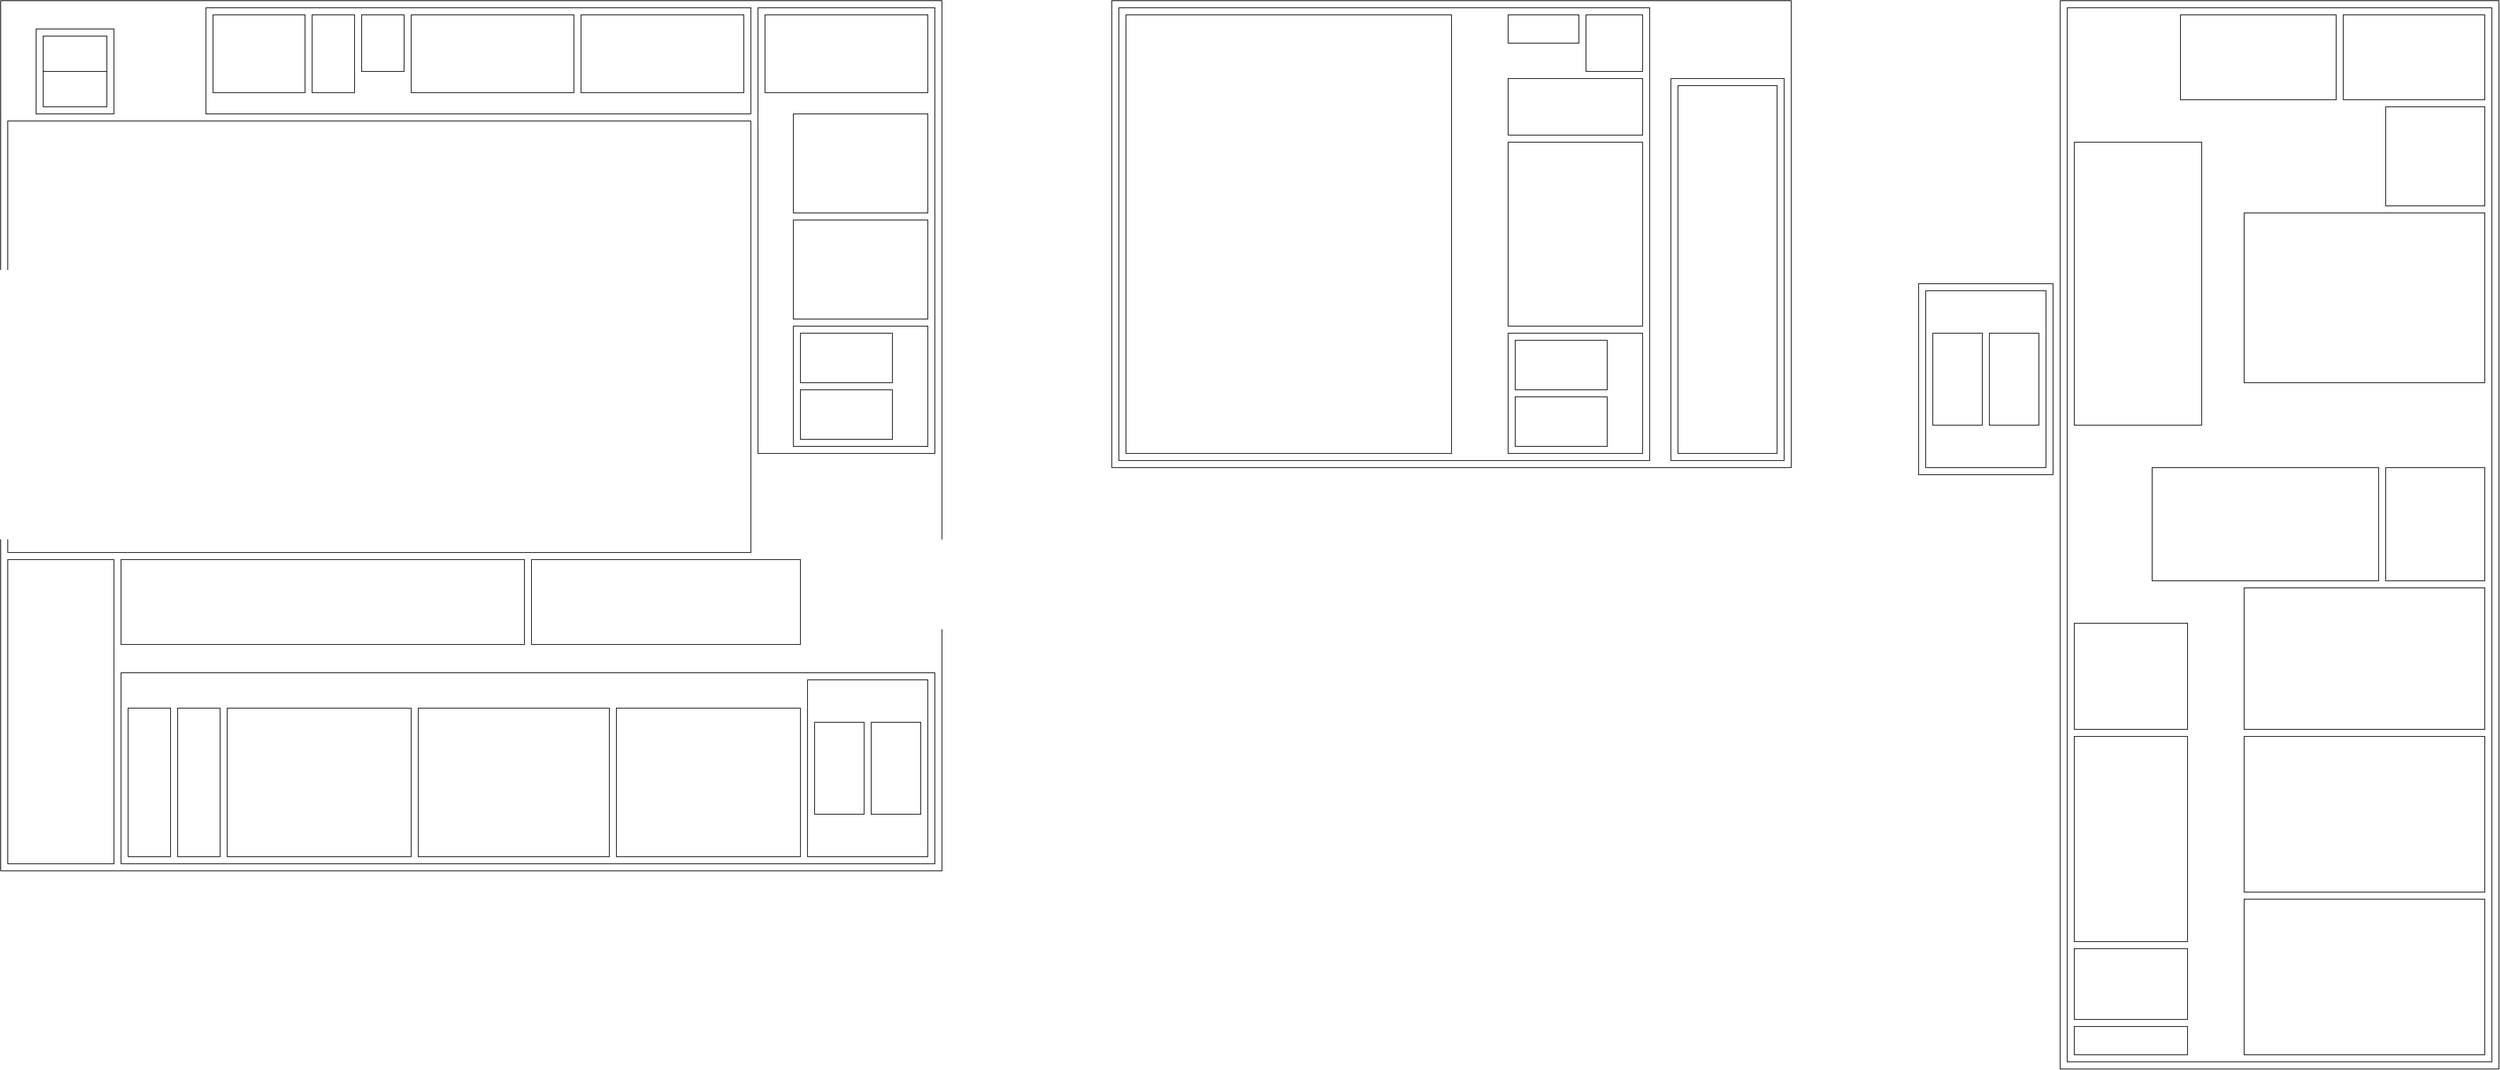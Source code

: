 <mxfile version="24.4.0" type="device">
  <diagram name="Page-1" id="pcZPsYxxHc4GzHR4JEfV">
    <mxGraphModel dx="8180" dy="2813" grid="1" gridSize="10" guides="1" tooltips="1" connect="1" arrows="1" fold="1" page="1" pageScale="1" pageWidth="850" pageHeight="1100" math="0" shadow="0">
      <root>
        <mxCell id="0" />
        <mxCell id="1" parent="0" />
        <mxCell id="uoi0c4_oW_lcbLgrgFSw-39" value="" style="rounded=0;whiteSpace=wrap;html=1;fillColor=none;" parent="1" vertex="1">
          <mxGeometry x="-2730" y="40" width="1330" height="1230" as="geometry" />
        </mxCell>
        <mxCell id="w_F2LyH5jyIpAVGrZFQE-1" value="" style="rounded=0;whiteSpace=wrap;html=1;fillColor=none;" parent="1" vertex="1">
          <mxGeometry x="180" y="40" width="620" height="1510" as="geometry" />
        </mxCell>
        <mxCell id="w_F2LyH5jyIpAVGrZFQE-2" value="" style="rounded=0;whiteSpace=wrap;html=1;fillColor=none;" parent="1" vertex="1">
          <mxGeometry x="190" y="50" width="600" height="1490" as="geometry" />
        </mxCell>
        <mxCell id="w_F2LyH5jyIpAVGrZFQE-3" value="" style="rounded=0;whiteSpace=wrap;html=1;fillColor=none;" parent="1" vertex="1">
          <mxGeometry x="580" y="60" width="200" height="120" as="geometry" />
        </mxCell>
        <mxCell id="w_F2LyH5jyIpAVGrZFQE-4" value="" style="rounded=0;whiteSpace=wrap;html=1;fillColor=none;" parent="1" vertex="1">
          <mxGeometry x="350" y="60" width="220" height="120" as="geometry" />
        </mxCell>
        <mxCell id="w_F2LyH5jyIpAVGrZFQE-5" value="" style="rounded=0;whiteSpace=wrap;html=1;fillColor=none;" parent="1" vertex="1">
          <mxGeometry x="640" y="190" width="140" height="140" as="geometry" />
        </mxCell>
        <mxCell id="w_F2LyH5jyIpAVGrZFQE-6" value="" style="rounded=0;whiteSpace=wrap;html=1;fillColor=none;" parent="1" vertex="1">
          <mxGeometry x="440" y="340" width="340" height="240" as="geometry" />
        </mxCell>
        <mxCell id="w_F2LyH5jyIpAVGrZFQE-7" value="" style="rounded=0;whiteSpace=wrap;html=1;fillColor=none;" parent="1" vertex="1">
          <mxGeometry x="200" y="240" width="180" height="400" as="geometry" />
        </mxCell>
        <mxCell id="w_F2LyH5jyIpAVGrZFQE-9" value="" style="rounded=0;whiteSpace=wrap;html=1;fillColor=none;" parent="1" vertex="1">
          <mxGeometry x="310" y="700" width="320" height="160" as="geometry" />
        </mxCell>
        <mxCell id="w_F2LyH5jyIpAVGrZFQE-10" value="" style="rounded=0;whiteSpace=wrap;html=1;fillColor=none;" parent="1" vertex="1">
          <mxGeometry x="640" y="700" width="140" height="160" as="geometry" />
        </mxCell>
        <mxCell id="w_F2LyH5jyIpAVGrZFQE-11" value="" style="rounded=0;whiteSpace=wrap;html=1;fillColor=none;" parent="1" vertex="1">
          <mxGeometry x="440" y="870" width="340" height="200" as="geometry" />
        </mxCell>
        <mxCell id="w_F2LyH5jyIpAVGrZFQE-15" value="" style="rounded=0;whiteSpace=wrap;html=1;fillColor=none;" parent="1" vertex="1">
          <mxGeometry x="440" y="1080" width="340" height="220" as="geometry" />
        </mxCell>
        <mxCell id="w_F2LyH5jyIpAVGrZFQE-16" value="" style="rounded=0;whiteSpace=wrap;html=1;fillColor=none;" parent="1" vertex="1">
          <mxGeometry x="440" y="1310" width="340" height="220" as="geometry" />
        </mxCell>
        <mxCell id="w_F2LyH5jyIpAVGrZFQE-17" value="" style="rounded=0;whiteSpace=wrap;html=1;fillColor=none;" parent="1" vertex="1">
          <mxGeometry x="200" y="1490" width="160" height="40" as="geometry" />
        </mxCell>
        <mxCell id="w_F2LyH5jyIpAVGrZFQE-18" value="" style="rounded=0;whiteSpace=wrap;html=1;fillColor=none;" parent="1" vertex="1">
          <mxGeometry x="200" y="1380" width="160" height="100" as="geometry" />
        </mxCell>
        <mxCell id="w_F2LyH5jyIpAVGrZFQE-19" value="" style="rounded=0;whiteSpace=wrap;html=1;fillColor=none;" parent="1" vertex="1">
          <mxGeometry x="200" y="1080" width="160" height="290" as="geometry" />
        </mxCell>
        <mxCell id="w_F2LyH5jyIpAVGrZFQE-20" value="" style="rounded=0;whiteSpace=wrap;html=1;fillColor=none;" parent="1" vertex="1">
          <mxGeometry x="200" y="920" width="160" height="150" as="geometry" />
        </mxCell>
        <mxCell id="w_F2LyH5jyIpAVGrZFQE-21" value="" style="rounded=0;whiteSpace=wrap;html=1;fillColor=none;" parent="1" vertex="1">
          <mxGeometry x="-20" y="440" width="190" height="270" as="geometry" />
        </mxCell>
        <mxCell id="w_F2LyH5jyIpAVGrZFQE-22" value="" style="rounded=0;whiteSpace=wrap;html=1;fillColor=none;" parent="1" vertex="1">
          <mxGeometry x="-10" y="450" width="170" height="250" as="geometry" />
        </mxCell>
        <mxCell id="w_F2LyH5jyIpAVGrZFQE-23" value="" style="rounded=0;whiteSpace=wrap;html=1;fillColor=none;" parent="1" vertex="1">
          <mxGeometry x="80" y="510" width="70" height="130" as="geometry" />
        </mxCell>
        <mxCell id="w_F2LyH5jyIpAVGrZFQE-24" value="" style="rounded=0;whiteSpace=wrap;html=1;fillColor=none;" parent="1" vertex="1">
          <mxGeometry y="510" width="70" height="130" as="geometry" />
        </mxCell>
        <mxCell id="LMnNKQHc30ddsez57Ubo-1" value="" style="rounded=0;whiteSpace=wrap;html=1;fillColor=none;" vertex="1" parent="1">
          <mxGeometry x="-1160" y="40" width="960" height="660" as="geometry" />
        </mxCell>
        <mxCell id="LMnNKQHc30ddsez57Ubo-13" value="" style="rounded=0;whiteSpace=wrap;html=1;fillColor=none;" vertex="1" parent="1">
          <mxGeometry x="-1150" y="50" width="750" height="640" as="geometry" />
        </mxCell>
        <mxCell id="LMnNKQHc30ddsez57Ubo-9" value="" style="rounded=0;whiteSpace=wrap;html=1;fillColor=none;" vertex="1" parent="1">
          <mxGeometry x="-600" y="510" width="190" height="170" as="geometry" />
        </mxCell>
        <mxCell id="LMnNKQHc30ddsez57Ubo-7" value="" style="rounded=0;whiteSpace=wrap;html=1;fillColor=none;" vertex="1" parent="1">
          <mxGeometry x="-590" y="600" width="130" height="70" as="geometry" />
        </mxCell>
        <mxCell id="LMnNKQHc30ddsez57Ubo-8" value="" style="rounded=0;whiteSpace=wrap;html=1;fillColor=none;" vertex="1" parent="1">
          <mxGeometry x="-590" y="520" width="130" height="70" as="geometry" />
        </mxCell>
        <mxCell id="LMnNKQHc30ddsez57Ubo-11" value="" style="rounded=0;whiteSpace=wrap;html=1;fillColor=none;" vertex="1" parent="1">
          <mxGeometry x="-370" y="150" width="160" height="540" as="geometry" />
        </mxCell>
        <mxCell id="LMnNKQHc30ddsez57Ubo-12" value="" style="rounded=0;whiteSpace=wrap;html=1;fillColor=none;" vertex="1" parent="1">
          <mxGeometry x="-360" y="160" width="140" height="520" as="geometry" />
        </mxCell>
        <mxCell id="LMnNKQHc30ddsez57Ubo-14" value="" style="rounded=0;whiteSpace=wrap;html=1;fillColor=none;" vertex="1" parent="1">
          <mxGeometry x="-600" y="240" width="190" height="260" as="geometry" />
        </mxCell>
        <mxCell id="LMnNKQHc30ddsez57Ubo-15" value="" style="rounded=0;whiteSpace=wrap;html=1;fillColor=none;" vertex="1" parent="1">
          <mxGeometry x="-600" y="150" width="190" height="80" as="geometry" />
        </mxCell>
        <mxCell id="LMnNKQHc30ddsez57Ubo-16" value="" style="rounded=0;whiteSpace=wrap;html=1;fillColor=none;" vertex="1" parent="1">
          <mxGeometry x="-490" y="60" width="80" height="80" as="geometry" />
        </mxCell>
        <mxCell id="LMnNKQHc30ddsez57Ubo-17" value="" style="rounded=0;whiteSpace=wrap;html=1;fillColor=none;" vertex="1" parent="1">
          <mxGeometry x="-600" y="60" width="100" height="40" as="geometry" />
        </mxCell>
        <mxCell id="LMnNKQHc30ddsez57Ubo-18" value="" style="rounded=0;whiteSpace=wrap;html=1;fillColor=none;" vertex="1" parent="1">
          <mxGeometry x="-1140" y="60" width="460" height="620" as="geometry" />
        </mxCell>
        <mxCell id="LMnNKQHc30ddsez57Ubo-19" value="" style="rounded=0;whiteSpace=wrap;html=1;fillColor=none;" vertex="1" parent="1">
          <mxGeometry x="-2560" y="990" width="1150" height="270" as="geometry" />
        </mxCell>
        <mxCell id="LMnNKQHc30ddsez57Ubo-20" value="" style="rounded=0;whiteSpace=wrap;html=1;fillColor=none;" vertex="1" parent="1">
          <mxGeometry x="-2440" y="50" width="770" height="150" as="geometry" />
        </mxCell>
        <mxCell id="LMnNKQHc30ddsez57Ubo-21" value="" style="rounded=0;whiteSpace=wrap;html=1;fillColor=none;" vertex="1" parent="1">
          <mxGeometry x="-1660" y="50" width="250" height="630" as="geometry" />
        </mxCell>
        <mxCell id="LMnNKQHc30ddsez57Ubo-22" value="" style="rounded=0;whiteSpace=wrap;html=1;fillColor=none;" vertex="1" parent="1">
          <mxGeometry x="-2560" y="830" width="570" height="120" as="geometry" />
        </mxCell>
        <mxCell id="LMnNKQHc30ddsez57Ubo-23" value="" style="rounded=0;whiteSpace=wrap;html=1;fillColor=none;" vertex="1" parent="1">
          <mxGeometry x="-1610" y="500" width="190" height="170" as="geometry" />
        </mxCell>
        <mxCell id="LMnNKQHc30ddsez57Ubo-24" value="" style="rounded=0;whiteSpace=wrap;html=1;fillColor=none;" vertex="1" parent="1">
          <mxGeometry x="-1600" y="590" width="130" height="70" as="geometry" />
        </mxCell>
        <mxCell id="LMnNKQHc30ddsez57Ubo-25" value="" style="rounded=0;whiteSpace=wrap;html=1;fillColor=none;" vertex="1" parent="1">
          <mxGeometry x="-1600" y="510" width="130" height="70" as="geometry" />
        </mxCell>
        <mxCell id="LMnNKQHc30ddsez57Ubo-26" value="" style="rounded=0;whiteSpace=wrap;html=1;fillColor=none;" vertex="1" parent="1">
          <mxGeometry x="-1610" y="350" width="190" height="140" as="geometry" />
        </mxCell>
        <mxCell id="LMnNKQHc30ddsez57Ubo-28" value="" style="rounded=0;whiteSpace=wrap;html=1;fillColor=none;" vertex="1" parent="1">
          <mxGeometry x="-1610" y="200" width="190" height="140" as="geometry" />
        </mxCell>
        <mxCell id="LMnNKQHc30ddsez57Ubo-29" value="" style="rounded=0;whiteSpace=wrap;html=1;fillColor=none;" vertex="1" parent="1">
          <mxGeometry x="-1650" y="60" width="230" height="110" as="geometry" />
        </mxCell>
        <mxCell id="LMnNKQHc30ddsez57Ubo-31" value="" style="rounded=0;whiteSpace=wrap;html=1;fillColor=none;" vertex="1" parent="1">
          <mxGeometry x="-1910" y="60" width="230" height="110" as="geometry" />
        </mxCell>
        <mxCell id="LMnNKQHc30ddsez57Ubo-32" value="" style="rounded=0;whiteSpace=wrap;html=1;fillColor=none;" vertex="1" parent="1">
          <mxGeometry x="-2150" y="60" width="230" height="110" as="geometry" />
        </mxCell>
        <mxCell id="LMnNKQHc30ddsez57Ubo-33" value="" style="rounded=0;whiteSpace=wrap;html=1;fillColor=none;" vertex="1" parent="1">
          <mxGeometry x="-2430" y="60" width="130" height="110" as="geometry" />
        </mxCell>
        <mxCell id="LMnNKQHc30ddsez57Ubo-34" value="" style="rounded=0;whiteSpace=wrap;html=1;fillColor=none;" vertex="1" parent="1">
          <mxGeometry x="-2220" y="60" width="60" height="80" as="geometry" />
        </mxCell>
        <mxCell id="LMnNKQHc30ddsez57Ubo-35" value="" style="rounded=0;whiteSpace=wrap;html=1;fillColor=none;" vertex="1" parent="1">
          <mxGeometry x="-2290" y="60" width="60" height="110" as="geometry" />
        </mxCell>
        <mxCell id="LMnNKQHc30ddsez57Ubo-36" value="" style="rounded=0;whiteSpace=wrap;html=1;fillColor=none;" vertex="1" parent="1">
          <mxGeometry x="-1590" y="1000" width="170" height="250" as="geometry" />
        </mxCell>
        <mxCell id="LMnNKQHc30ddsez57Ubo-37" value="" style="rounded=0;whiteSpace=wrap;html=1;fillColor=none;" vertex="1" parent="1">
          <mxGeometry x="-1500" y="1060" width="70" height="130" as="geometry" />
        </mxCell>
        <mxCell id="LMnNKQHc30ddsez57Ubo-38" value="" style="rounded=0;whiteSpace=wrap;html=1;fillColor=none;" vertex="1" parent="1">
          <mxGeometry x="-1580" y="1060" width="70" height="130" as="geometry" />
        </mxCell>
        <mxCell id="LMnNKQHc30ddsez57Ubo-39" value="" style="rounded=0;whiteSpace=wrap;html=1;fillColor=none;" vertex="1" parent="1">
          <mxGeometry x="-1860" y="1040" width="260" height="210" as="geometry" />
        </mxCell>
        <mxCell id="LMnNKQHc30ddsez57Ubo-40" value="" style="rounded=0;whiteSpace=wrap;html=1;fillColor=none;" vertex="1" parent="1">
          <mxGeometry x="-2140" y="1040" width="270" height="210" as="geometry" />
        </mxCell>
        <mxCell id="LMnNKQHc30ddsez57Ubo-41" value="" style="rounded=0;whiteSpace=wrap;html=1;fillColor=none;" vertex="1" parent="1">
          <mxGeometry x="-2410" y="1040" width="260" height="210" as="geometry" />
        </mxCell>
        <mxCell id="LMnNKQHc30ddsez57Ubo-42" value="" style="rounded=0;whiteSpace=wrap;html=1;fillColor=none;" vertex="1" parent="1">
          <mxGeometry x="-2550" y="1040" width="60" height="210" as="geometry" />
        </mxCell>
        <mxCell id="LMnNKQHc30ddsez57Ubo-43" value="" style="rounded=0;whiteSpace=wrap;html=1;fillColor=none;" vertex="1" parent="1">
          <mxGeometry x="-2480" y="1040" width="60" height="210" as="geometry" />
        </mxCell>
        <mxCell id="LMnNKQHc30ddsez57Ubo-44" value="" style="rounded=0;whiteSpace=wrap;html=1;fillColor=none;" vertex="1" parent="1">
          <mxGeometry x="-1980" y="830" width="380" height="120" as="geometry" />
        </mxCell>
        <mxCell id="LMnNKQHc30ddsez57Ubo-45" value="" style="rounded=0;whiteSpace=wrap;html=1;fillColor=none;" vertex="1" parent="1">
          <mxGeometry x="-2720" y="830" width="150" height="430" as="geometry" />
        </mxCell>
        <mxCell id="LMnNKQHc30ddsez57Ubo-46" value="" style="rounded=0;whiteSpace=wrap;html=1;fillColor=none;" vertex="1" parent="1">
          <mxGeometry x="-2680" y="80" width="110" height="120" as="geometry" />
        </mxCell>
        <mxCell id="LMnNKQHc30ddsez57Ubo-47" value="" style="rounded=0;whiteSpace=wrap;html=1;fillColor=none;" vertex="1" parent="1">
          <mxGeometry x="-2670" y="140" width="90" height="50" as="geometry" />
        </mxCell>
        <mxCell id="LMnNKQHc30ddsez57Ubo-48" value="" style="rounded=0;whiteSpace=wrap;html=1;fillColor=none;" vertex="1" parent="1">
          <mxGeometry x="-2670" y="90" width="90" height="50" as="geometry" />
        </mxCell>
        <mxCell id="LMnNKQHc30ddsez57Ubo-49" value="" style="rounded=0;whiteSpace=wrap;html=1;fillColor=none;" vertex="1" parent="1">
          <mxGeometry x="-2720" y="210" width="1050" height="610" as="geometry" />
        </mxCell>
      </root>
    </mxGraphModel>
  </diagram>
</mxfile>
